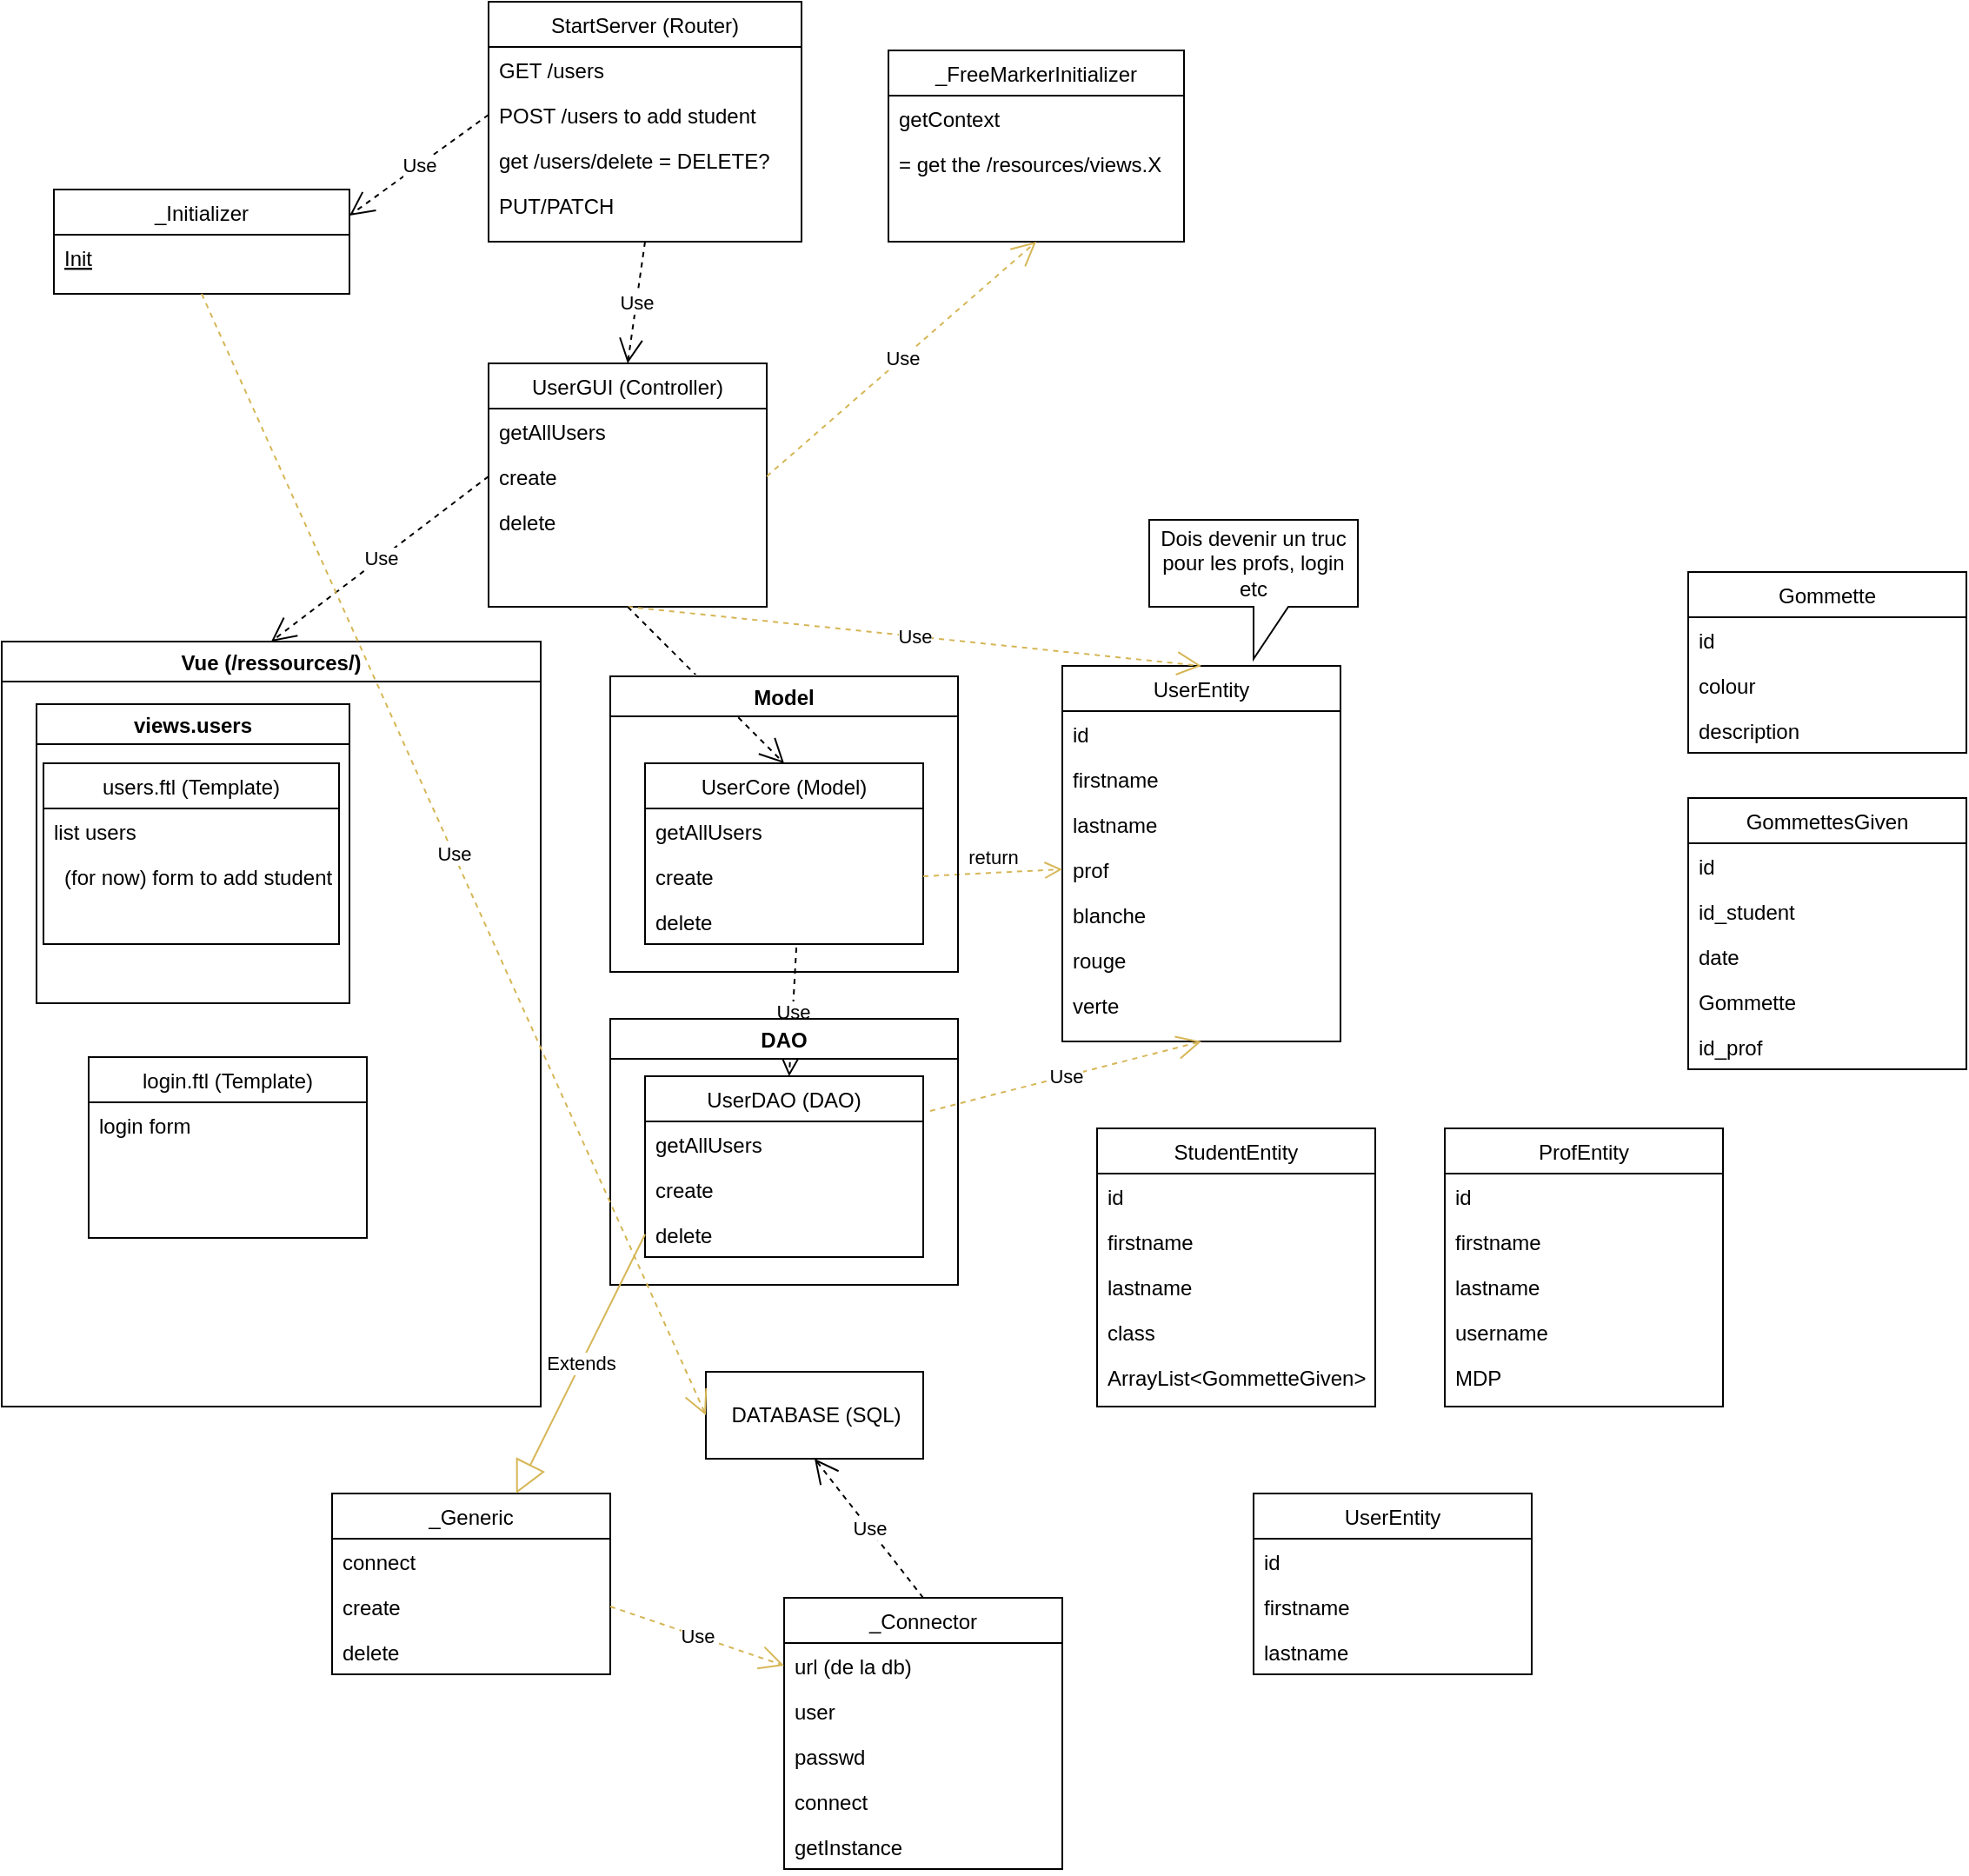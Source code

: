 <mxfile version="17.4.0" type="github">
  <diagram id="C5RBs43oDa-KdzZeNtuy" name="Page-1">
    <mxGraphModel dx="1580" dy="882" grid="1" gridSize="10" guides="1" tooltips="1" connect="1" arrows="1" fold="1" page="1" pageScale="1" pageWidth="827" pageHeight="1169" math="0" shadow="0">
      <root>
        <mxCell id="WIyWlLk6GJQsqaUBKTNV-0" />
        <mxCell id="WIyWlLk6GJQsqaUBKTNV-1" parent="WIyWlLk6GJQsqaUBKTNV-0" />
        <mxCell id="zkfFHV4jXpPFQw0GAbJ--0" value="StartServer (Router)" style="swimlane;fontStyle=0;align=center;verticalAlign=top;childLayout=stackLayout;horizontal=1;startSize=26;horizontalStack=0;resizeParent=1;resizeLast=0;collapsible=1;marginBottom=0;rounded=0;shadow=0;strokeWidth=1;" parent="WIyWlLk6GJQsqaUBKTNV-1" vertex="1">
          <mxGeometry x="300" y="12" width="180" height="138" as="geometry">
            <mxRectangle x="230" y="140" width="160" height="26" as="alternateBounds" />
          </mxGeometry>
        </mxCell>
        <mxCell id="zkfFHV4jXpPFQw0GAbJ--1" value="GET /users" style="text;align=left;verticalAlign=top;spacingLeft=4;spacingRight=4;overflow=hidden;rotatable=0;points=[[0,0.5],[1,0.5]];portConstraint=eastwest;" parent="zkfFHV4jXpPFQw0GAbJ--0" vertex="1">
          <mxGeometry y="26" width="180" height="26" as="geometry" />
        </mxCell>
        <mxCell id="zkfFHV4jXpPFQw0GAbJ--2" value="POST /users to add student" style="text;align=left;verticalAlign=top;spacingLeft=4;spacingRight=4;overflow=hidden;rotatable=0;points=[[0,0.5],[1,0.5]];portConstraint=eastwest;rounded=0;shadow=0;html=0;" parent="zkfFHV4jXpPFQw0GAbJ--0" vertex="1">
          <mxGeometry y="52" width="180" height="26" as="geometry" />
        </mxCell>
        <mxCell id="zkfFHV4jXpPFQw0GAbJ--3" value="get /users/delete = DELETE?" style="text;align=left;verticalAlign=top;spacingLeft=4;spacingRight=4;overflow=hidden;rotatable=0;points=[[0,0.5],[1,0.5]];portConstraint=eastwest;rounded=0;shadow=0;html=0;" parent="zkfFHV4jXpPFQw0GAbJ--0" vertex="1">
          <mxGeometry y="78" width="180" height="26" as="geometry" />
        </mxCell>
        <mxCell id="E8P5AlJkJCPUfDFTDEfM-82" value="PUT/PATCH" style="text;align=left;verticalAlign=top;spacingLeft=4;spacingRight=4;overflow=hidden;rotatable=0;points=[[0,0.5],[1,0.5]];portConstraint=eastwest;rounded=0;shadow=0;html=0;" vertex="1" parent="zkfFHV4jXpPFQw0GAbJ--0">
          <mxGeometry y="104" width="180" height="26" as="geometry" />
        </mxCell>
        <mxCell id="zkfFHV4jXpPFQw0GAbJ--17" value="UserGUI (Controller)" style="swimlane;fontStyle=0;align=center;verticalAlign=top;childLayout=stackLayout;horizontal=1;startSize=26;horizontalStack=0;resizeParent=1;resizeLast=0;collapsible=1;marginBottom=0;rounded=0;shadow=0;strokeWidth=1;" parent="WIyWlLk6GJQsqaUBKTNV-1" vertex="1">
          <mxGeometry x="300" y="220" width="160" height="140" as="geometry">
            <mxRectangle x="550" y="140" width="160" height="26" as="alternateBounds" />
          </mxGeometry>
        </mxCell>
        <mxCell id="zkfFHV4jXpPFQw0GAbJ--18" value="getAllUsers" style="text;align=left;verticalAlign=top;spacingLeft=4;spacingRight=4;overflow=hidden;rotatable=0;points=[[0,0.5],[1,0.5]];portConstraint=eastwest;" parent="zkfFHV4jXpPFQw0GAbJ--17" vertex="1">
          <mxGeometry y="26" width="160" height="26" as="geometry" />
        </mxCell>
        <mxCell id="zkfFHV4jXpPFQw0GAbJ--19" value="create" style="text;align=left;verticalAlign=top;spacingLeft=4;spacingRight=4;overflow=hidden;rotatable=0;points=[[0,0.5],[1,0.5]];portConstraint=eastwest;rounded=0;shadow=0;html=0;" parent="zkfFHV4jXpPFQw0GAbJ--17" vertex="1">
          <mxGeometry y="52" width="160" height="26" as="geometry" />
        </mxCell>
        <mxCell id="zkfFHV4jXpPFQw0GAbJ--20" value="delete" style="text;align=left;verticalAlign=top;spacingLeft=4;spacingRight=4;overflow=hidden;rotatable=0;points=[[0,0.5],[1,0.5]];portConstraint=eastwest;rounded=0;shadow=0;html=0;" parent="zkfFHV4jXpPFQw0GAbJ--17" vertex="1">
          <mxGeometry y="78" width="160" height="26" as="geometry" />
        </mxCell>
        <mxCell id="E8P5AlJkJCPUfDFTDEfM-1" value="_FreeMarkerInitializer" style="swimlane;fontStyle=0;align=center;verticalAlign=top;childLayout=stackLayout;horizontal=1;startSize=26;horizontalStack=0;resizeParent=1;resizeLast=0;collapsible=1;marginBottom=0;rounded=0;shadow=0;strokeWidth=1;" vertex="1" parent="WIyWlLk6GJQsqaUBKTNV-1">
          <mxGeometry x="530" y="40" width="170" height="110" as="geometry">
            <mxRectangle x="550" y="140" width="160" height="26" as="alternateBounds" />
          </mxGeometry>
        </mxCell>
        <mxCell id="E8P5AlJkJCPUfDFTDEfM-2" value="getContext" style="text;align=left;verticalAlign=top;spacingLeft=4;spacingRight=4;overflow=hidden;rotatable=0;points=[[0,0.5],[1,0.5]];portConstraint=eastwest;" vertex="1" parent="E8P5AlJkJCPUfDFTDEfM-1">
          <mxGeometry y="26" width="170" height="26" as="geometry" />
        </mxCell>
        <mxCell id="E8P5AlJkJCPUfDFTDEfM-49" value="= get the /resources/views.X" style="text;align=left;verticalAlign=top;spacingLeft=4;spacingRight=4;overflow=hidden;rotatable=0;points=[[0,0.5],[1,0.5]];portConstraint=eastwest;" vertex="1" parent="E8P5AlJkJCPUfDFTDEfM-1">
          <mxGeometry y="52" width="170" height="26" as="geometry" />
        </mxCell>
        <mxCell id="E8P5AlJkJCPUfDFTDEfM-6" value="UserEntity" style="swimlane;fontStyle=0;align=center;verticalAlign=top;childLayout=stackLayout;horizontal=1;startSize=26;horizontalStack=0;resizeParent=1;resizeLast=0;collapsible=1;marginBottom=0;rounded=0;shadow=0;strokeWidth=1;" vertex="1" parent="WIyWlLk6GJQsqaUBKTNV-1">
          <mxGeometry x="630" y="394" width="160" height="216" as="geometry">
            <mxRectangle x="550" y="140" width="160" height="26" as="alternateBounds" />
          </mxGeometry>
        </mxCell>
        <mxCell id="E8P5AlJkJCPUfDFTDEfM-8" value="id" style="text;align=left;verticalAlign=top;spacingLeft=4;spacingRight=4;overflow=hidden;rotatable=0;points=[[0,0.5],[1,0.5]];portConstraint=eastwest;" vertex="1" parent="E8P5AlJkJCPUfDFTDEfM-6">
          <mxGeometry y="26" width="160" height="26" as="geometry" />
        </mxCell>
        <mxCell id="E8P5AlJkJCPUfDFTDEfM-9" value="firstname" style="text;align=left;verticalAlign=top;spacingLeft=4;spacingRight=4;overflow=hidden;rotatable=0;points=[[0,0.5],[1,0.5]];portConstraint=eastwest;rounded=0;shadow=0;html=0;" vertex="1" parent="E8P5AlJkJCPUfDFTDEfM-6">
          <mxGeometry y="52" width="160" height="26" as="geometry" />
        </mxCell>
        <mxCell id="E8P5AlJkJCPUfDFTDEfM-10" value="lastname" style="text;align=left;verticalAlign=top;spacingLeft=4;spacingRight=4;overflow=hidden;rotatable=0;points=[[0,0.5],[1,0.5]];portConstraint=eastwest;rounded=0;shadow=0;html=0;" vertex="1" parent="E8P5AlJkJCPUfDFTDEfM-6">
          <mxGeometry y="78" width="160" height="26" as="geometry" />
        </mxCell>
        <mxCell id="E8P5AlJkJCPUfDFTDEfM-11" value="prof" style="text;align=left;verticalAlign=top;spacingLeft=4;spacingRight=4;overflow=hidden;rotatable=0;points=[[0,0.5],[1,0.5]];portConstraint=eastwest;rounded=0;shadow=0;html=0;" vertex="1" parent="E8P5AlJkJCPUfDFTDEfM-6">
          <mxGeometry y="104" width="160" height="26" as="geometry" />
        </mxCell>
        <mxCell id="E8P5AlJkJCPUfDFTDEfM-12" value="blanche" style="text;align=left;verticalAlign=top;spacingLeft=4;spacingRight=4;overflow=hidden;rotatable=0;points=[[0,0.5],[1,0.5]];portConstraint=eastwest;rounded=0;shadow=0;html=0;" vertex="1" parent="E8P5AlJkJCPUfDFTDEfM-6">
          <mxGeometry y="130" width="160" height="26" as="geometry" />
        </mxCell>
        <mxCell id="E8P5AlJkJCPUfDFTDEfM-13" value="rouge" style="text;align=left;verticalAlign=top;spacingLeft=4;spacingRight=4;overflow=hidden;rotatable=0;points=[[0,0.5],[1,0.5]];portConstraint=eastwest;rounded=0;shadow=0;html=0;" vertex="1" parent="E8P5AlJkJCPUfDFTDEfM-6">
          <mxGeometry y="156" width="160" height="26" as="geometry" />
        </mxCell>
        <mxCell id="E8P5AlJkJCPUfDFTDEfM-14" value="verte" style="text;align=left;verticalAlign=top;spacingLeft=4;spacingRight=4;overflow=hidden;rotatable=0;points=[[0,0.5],[1,0.5]];portConstraint=eastwest;rounded=0;shadow=0;html=0;" vertex="1" parent="E8P5AlJkJCPUfDFTDEfM-6">
          <mxGeometry y="182" width="160" height="26" as="geometry" />
        </mxCell>
        <mxCell id="E8P5AlJkJCPUfDFTDEfM-15" value="Use" style="endArrow=open;endSize=12;dashed=1;html=1;rounded=0;exitX=0.5;exitY=1;exitDx=0;exitDy=0;entryX=0.5;entryY=0;entryDx=0;entryDy=0;fillColor=#fff2cc;strokeColor=#d6b656;" edge="1" parent="WIyWlLk6GJQsqaUBKTNV-1" source="zkfFHV4jXpPFQw0GAbJ--17" target="E8P5AlJkJCPUfDFTDEfM-6">
          <mxGeometry width="160" relative="1" as="geometry">
            <mxPoint x="320" y="630" as="sourcePoint" />
            <mxPoint x="480" y="630" as="targetPoint" />
          </mxGeometry>
        </mxCell>
        <mxCell id="E8P5AlJkJCPUfDFTDEfM-16" value="UserCore (Model)" style="swimlane;fontStyle=0;align=center;verticalAlign=top;childLayout=stackLayout;horizontal=1;startSize=26;horizontalStack=0;resizeParent=1;resizeLast=0;collapsible=1;marginBottom=0;rounded=0;shadow=0;strokeWidth=1;" vertex="1" parent="WIyWlLk6GJQsqaUBKTNV-1">
          <mxGeometry x="390" y="450" width="160" height="104" as="geometry">
            <mxRectangle x="550" y="140" width="160" height="26" as="alternateBounds" />
          </mxGeometry>
        </mxCell>
        <mxCell id="E8P5AlJkJCPUfDFTDEfM-17" value="getAllUsers" style="text;align=left;verticalAlign=top;spacingLeft=4;spacingRight=4;overflow=hidden;rotatable=0;points=[[0,0.5],[1,0.5]];portConstraint=eastwest;" vertex="1" parent="E8P5AlJkJCPUfDFTDEfM-16">
          <mxGeometry y="26" width="160" height="26" as="geometry" />
        </mxCell>
        <mxCell id="E8P5AlJkJCPUfDFTDEfM-23" value="create" style="text;align=left;verticalAlign=top;spacingLeft=4;spacingRight=4;overflow=hidden;rotatable=0;points=[[0,0.5],[1,0.5]];portConstraint=eastwest;rounded=0;shadow=0;html=0;" vertex="1" parent="E8P5AlJkJCPUfDFTDEfM-16">
          <mxGeometry y="52" width="160" height="26" as="geometry" />
        </mxCell>
        <mxCell id="E8P5AlJkJCPUfDFTDEfM-24" value="delete" style="text;align=left;verticalAlign=top;spacingLeft=4;spacingRight=4;overflow=hidden;rotatable=0;points=[[0,0.5],[1,0.5]];portConstraint=eastwest;rounded=0;shadow=0;html=0;" vertex="1" parent="E8P5AlJkJCPUfDFTDEfM-16">
          <mxGeometry y="78" width="160" height="26" as="geometry" />
        </mxCell>
        <mxCell id="E8P5AlJkJCPUfDFTDEfM-25" value="Use" style="endArrow=open;endSize=12;dashed=1;html=1;rounded=0;exitX=0.5;exitY=1;exitDx=0;exitDy=0;entryX=0.5;entryY=0;entryDx=0;entryDy=0;" edge="1" parent="WIyWlLk6GJQsqaUBKTNV-1" source="zkfFHV4jXpPFQw0GAbJ--17" target="E8P5AlJkJCPUfDFTDEfM-16">
          <mxGeometry width="160" relative="1" as="geometry">
            <mxPoint x="330" y="410" as="sourcePoint" />
            <mxPoint x="490" y="410" as="targetPoint" />
          </mxGeometry>
        </mxCell>
        <mxCell id="E8P5AlJkJCPUfDFTDEfM-26" value="UserDAO (DAO)" style="swimlane;fontStyle=0;align=center;verticalAlign=top;childLayout=stackLayout;horizontal=1;startSize=26;horizontalStack=0;resizeParent=1;resizeLast=0;collapsible=1;marginBottom=0;rounded=0;shadow=0;strokeWidth=1;" vertex="1" parent="WIyWlLk6GJQsqaUBKTNV-1">
          <mxGeometry x="390" y="630" width="160" height="104" as="geometry">
            <mxRectangle x="550" y="140" width="160" height="26" as="alternateBounds" />
          </mxGeometry>
        </mxCell>
        <mxCell id="E8P5AlJkJCPUfDFTDEfM-27" value="getAllUsers" style="text;align=left;verticalAlign=top;spacingLeft=4;spacingRight=4;overflow=hidden;rotatable=0;points=[[0,0.5],[1,0.5]];portConstraint=eastwest;" vertex="1" parent="E8P5AlJkJCPUfDFTDEfM-26">
          <mxGeometry y="26" width="160" height="26" as="geometry" />
        </mxCell>
        <mxCell id="E8P5AlJkJCPUfDFTDEfM-28" value="create" style="text;align=left;verticalAlign=top;spacingLeft=4;spacingRight=4;overflow=hidden;rotatable=0;points=[[0,0.5],[1,0.5]];portConstraint=eastwest;rounded=0;shadow=0;html=0;" vertex="1" parent="E8P5AlJkJCPUfDFTDEfM-26">
          <mxGeometry y="52" width="160" height="26" as="geometry" />
        </mxCell>
        <mxCell id="E8P5AlJkJCPUfDFTDEfM-29" value="delete" style="text;align=left;verticalAlign=top;spacingLeft=4;spacingRight=4;overflow=hidden;rotatable=0;points=[[0,0.5],[1,0.5]];portConstraint=eastwest;rounded=0;shadow=0;html=0;" vertex="1" parent="E8P5AlJkJCPUfDFTDEfM-26">
          <mxGeometry y="78" width="160" height="26" as="geometry" />
        </mxCell>
        <mxCell id="E8P5AlJkJCPUfDFTDEfM-30" value="Use" style="endArrow=open;endSize=12;dashed=1;html=1;rounded=0;exitX=0.544;exitY=1.077;exitDx=0;exitDy=0;exitPerimeter=0;" edge="1" parent="WIyWlLk6GJQsqaUBKTNV-1" source="E8P5AlJkJCPUfDFTDEfM-24" target="E8P5AlJkJCPUfDFTDEfM-26">
          <mxGeometry width="160" relative="1" as="geometry">
            <mxPoint x="330" y="410" as="sourcePoint" />
            <mxPoint x="490" y="410" as="targetPoint" />
          </mxGeometry>
        </mxCell>
        <mxCell id="E8P5AlJkJCPUfDFTDEfM-31" value="DATABASE (SQL)" style="html=1;" vertex="1" parent="WIyWlLk6GJQsqaUBKTNV-1">
          <mxGeometry x="425" y="800" width="125" height="50" as="geometry" />
        </mxCell>
        <mxCell id="E8P5AlJkJCPUfDFTDEfM-33" value="Use" style="endArrow=open;endSize=12;dashed=1;html=1;rounded=0;entryX=0.5;entryY=1;entryDx=0;entryDy=0;exitX=1.025;exitY=0.192;exitDx=0;exitDy=0;exitPerimeter=0;fillColor=#fff2cc;strokeColor=#d6b656;" edge="1" parent="WIyWlLk6GJQsqaUBKTNV-1" source="E8P5AlJkJCPUfDFTDEfM-26" target="E8P5AlJkJCPUfDFTDEfM-6">
          <mxGeometry width="160" relative="1" as="geometry">
            <mxPoint x="560" y="660" as="sourcePoint" />
            <mxPoint x="720" y="660" as="targetPoint" />
          </mxGeometry>
        </mxCell>
        <mxCell id="E8P5AlJkJCPUfDFTDEfM-34" value="return" style="html=1;verticalAlign=bottom;endArrow=open;dashed=1;endSize=8;rounded=0;exitX=1;exitY=0.5;exitDx=0;exitDy=0;entryX=0;entryY=0.5;entryDx=0;entryDy=0;fillColor=#fff2cc;strokeColor=#d6b656;" edge="1" parent="WIyWlLk6GJQsqaUBKTNV-1" source="E8P5AlJkJCPUfDFTDEfM-23" target="E8P5AlJkJCPUfDFTDEfM-11">
          <mxGeometry relative="1" as="geometry">
            <mxPoint x="280" y="490" as="sourcePoint" />
            <mxPoint x="200" y="490" as="targetPoint" />
          </mxGeometry>
        </mxCell>
        <mxCell id="E8P5AlJkJCPUfDFTDEfM-39" value="Vue (/ressources/)" style="swimlane;" vertex="1" parent="WIyWlLk6GJQsqaUBKTNV-1">
          <mxGeometry x="20" y="380" width="310" height="440" as="geometry" />
        </mxCell>
        <mxCell id="E8P5AlJkJCPUfDFTDEfM-35" value="users.ftl (Template)" style="swimlane;fontStyle=0;align=center;verticalAlign=top;childLayout=stackLayout;horizontal=1;startSize=26;horizontalStack=0;resizeParent=1;resizeLast=0;collapsible=1;marginBottom=0;rounded=0;shadow=0;strokeWidth=1;" vertex="1" parent="E8P5AlJkJCPUfDFTDEfM-39">
          <mxGeometry x="24" y="70" width="170" height="104" as="geometry">
            <mxRectangle x="550" y="140" width="160" height="26" as="alternateBounds" />
          </mxGeometry>
        </mxCell>
        <mxCell id="E8P5AlJkJCPUfDFTDEfM-36" value="list users" style="text;align=left;verticalAlign=top;spacingLeft=4;spacingRight=4;overflow=hidden;rotatable=0;points=[[0,0.5],[1,0.5]];portConstraint=eastwest;" vertex="1" parent="E8P5AlJkJCPUfDFTDEfM-35">
          <mxGeometry y="26" width="170" height="26" as="geometry" />
        </mxCell>
        <mxCell id="E8P5AlJkJCPUfDFTDEfM-40" value="login.ftl (Template)" style="swimlane;fontStyle=0;align=center;verticalAlign=top;childLayout=stackLayout;horizontal=1;startSize=26;horizontalStack=0;resizeParent=1;resizeLast=0;collapsible=1;marginBottom=0;rounded=0;shadow=0;strokeWidth=1;" vertex="1" parent="E8P5AlJkJCPUfDFTDEfM-39">
          <mxGeometry x="50" y="239" width="160" height="104" as="geometry">
            <mxRectangle x="550" y="140" width="160" height="26" as="alternateBounds" />
          </mxGeometry>
        </mxCell>
        <mxCell id="E8P5AlJkJCPUfDFTDEfM-41" value="login form" style="text;align=left;verticalAlign=top;spacingLeft=4;spacingRight=4;overflow=hidden;rotatable=0;points=[[0,0.5],[1,0.5]];portConstraint=eastwest;" vertex="1" parent="E8P5AlJkJCPUfDFTDEfM-40">
          <mxGeometry y="26" width="160" height="26" as="geometry" />
        </mxCell>
        <mxCell id="E8P5AlJkJCPUfDFTDEfM-50" value="views.users" style="swimlane;" vertex="1" parent="E8P5AlJkJCPUfDFTDEfM-39">
          <mxGeometry x="20" y="36" width="180" height="172" as="geometry" />
        </mxCell>
        <mxCell id="E8P5AlJkJCPUfDFTDEfM-51" value="(for now) form to add student" style="text;align=left;verticalAlign=top;spacingLeft=4;spacingRight=4;overflow=hidden;rotatable=0;points=[[0,0.5],[1,0.5]];portConstraint=eastwest;rounded=0;shadow=0;html=0;" vertex="1" parent="E8P5AlJkJCPUfDFTDEfM-50">
          <mxGeometry x="10" y="86" width="170" height="26" as="geometry" />
        </mxCell>
        <mxCell id="E8P5AlJkJCPUfDFTDEfM-45" value="Use" style="endArrow=open;endSize=12;dashed=1;html=1;rounded=0;entryX=0.5;entryY=0;entryDx=0;entryDy=0;exitX=0;exitY=0.5;exitDx=0;exitDy=0;" edge="1" parent="WIyWlLk6GJQsqaUBKTNV-1" source="zkfFHV4jXpPFQw0GAbJ--19" target="E8P5AlJkJCPUfDFTDEfM-39">
          <mxGeometry width="160" relative="1" as="geometry">
            <mxPoint x="130" y="320" as="sourcePoint" />
            <mxPoint x="290" y="320" as="targetPoint" />
          </mxGeometry>
        </mxCell>
        <mxCell id="E8P5AlJkJCPUfDFTDEfM-46" value="Use" style="endArrow=open;endSize=12;dashed=1;html=1;rounded=0;exitX=1;exitY=0.5;exitDx=0;exitDy=0;entryX=0.5;entryY=1;entryDx=0;entryDy=0;fillColor=#fff2cc;strokeColor=#d6b656;" edge="1" parent="WIyWlLk6GJQsqaUBKTNV-1" source="zkfFHV4jXpPFQw0GAbJ--19" target="E8P5AlJkJCPUfDFTDEfM-1">
          <mxGeometry width="160" relative="1" as="geometry">
            <mxPoint x="630" y="230" as="sourcePoint" />
            <mxPoint x="790" y="230" as="targetPoint" />
          </mxGeometry>
        </mxCell>
        <mxCell id="E8P5AlJkJCPUfDFTDEfM-47" value="Model" style="swimlane;" vertex="1" parent="WIyWlLk6GJQsqaUBKTNV-1">
          <mxGeometry x="370" y="400" width="200" height="170" as="geometry" />
        </mxCell>
        <mxCell id="E8P5AlJkJCPUfDFTDEfM-48" value="DAO" style="swimlane;" vertex="1" parent="WIyWlLk6GJQsqaUBKTNV-1">
          <mxGeometry x="370" y="597" width="200" height="153" as="geometry" />
        </mxCell>
        <mxCell id="E8P5AlJkJCPUfDFTDEfM-52" value="Use" style="endArrow=open;endSize=12;dashed=1;html=1;rounded=0;exitX=0.5;exitY=1;exitDx=0;exitDy=0;entryX=0.5;entryY=0;entryDx=0;entryDy=0;" edge="1" parent="WIyWlLk6GJQsqaUBKTNV-1" source="zkfFHV4jXpPFQw0GAbJ--0" target="zkfFHV4jXpPFQw0GAbJ--17">
          <mxGeometry width="160" relative="1" as="geometry">
            <mxPoint x="180" y="190" as="sourcePoint" />
            <mxPoint x="340" y="190" as="targetPoint" />
          </mxGeometry>
        </mxCell>
        <mxCell id="E8P5AlJkJCPUfDFTDEfM-53" value="StudentEntity" style="swimlane;fontStyle=0;align=center;verticalAlign=top;childLayout=stackLayout;horizontal=1;startSize=26;horizontalStack=0;resizeParent=1;resizeLast=0;collapsible=1;marginBottom=0;rounded=0;shadow=0;strokeWidth=1;" vertex="1" parent="WIyWlLk6GJQsqaUBKTNV-1">
          <mxGeometry x="650" y="660" width="160" height="160" as="geometry">
            <mxRectangle x="550" y="140" width="160" height="26" as="alternateBounds" />
          </mxGeometry>
        </mxCell>
        <mxCell id="E8P5AlJkJCPUfDFTDEfM-54" value="id" style="text;align=left;verticalAlign=top;spacingLeft=4;spacingRight=4;overflow=hidden;rotatable=0;points=[[0,0.5],[1,0.5]];portConstraint=eastwest;" vertex="1" parent="E8P5AlJkJCPUfDFTDEfM-53">
          <mxGeometry y="26" width="160" height="26" as="geometry" />
        </mxCell>
        <mxCell id="E8P5AlJkJCPUfDFTDEfM-55" value="firstname" style="text;align=left;verticalAlign=top;spacingLeft=4;spacingRight=4;overflow=hidden;rotatable=0;points=[[0,0.5],[1,0.5]];portConstraint=eastwest;rounded=0;shadow=0;html=0;" vertex="1" parent="E8P5AlJkJCPUfDFTDEfM-53">
          <mxGeometry y="52" width="160" height="26" as="geometry" />
        </mxCell>
        <mxCell id="E8P5AlJkJCPUfDFTDEfM-56" value="lastname" style="text;align=left;verticalAlign=top;spacingLeft=4;spacingRight=4;overflow=hidden;rotatable=0;points=[[0,0.5],[1,0.5]];portConstraint=eastwest;rounded=0;shadow=0;html=0;" vertex="1" parent="E8P5AlJkJCPUfDFTDEfM-53">
          <mxGeometry y="78" width="160" height="26" as="geometry" />
        </mxCell>
        <mxCell id="E8P5AlJkJCPUfDFTDEfM-57" value="class" style="text;align=left;verticalAlign=top;spacingLeft=4;spacingRight=4;overflow=hidden;rotatable=0;points=[[0,0.5],[1,0.5]];portConstraint=eastwest;rounded=0;shadow=0;html=0;" vertex="1" parent="E8P5AlJkJCPUfDFTDEfM-53">
          <mxGeometry y="104" width="160" height="26" as="geometry" />
        </mxCell>
        <mxCell id="E8P5AlJkJCPUfDFTDEfM-58" value="ArrayList&lt;GommetteGiven&gt;" style="text;align=left;verticalAlign=top;spacingLeft=4;spacingRight=4;overflow=hidden;rotatable=0;points=[[0,0.5],[1,0.5]];portConstraint=eastwest;rounded=0;shadow=0;html=0;" vertex="1" parent="E8P5AlJkJCPUfDFTDEfM-53">
          <mxGeometry y="130" width="160" height="26" as="geometry" />
        </mxCell>
        <mxCell id="E8P5AlJkJCPUfDFTDEfM-61" value="Dois devenir un truc pour les profs, login etc" style="shape=callout;whiteSpace=wrap;html=1;perimeter=calloutPerimeter;" vertex="1" parent="WIyWlLk6GJQsqaUBKTNV-1">
          <mxGeometry x="680" y="310" width="120" height="80" as="geometry" />
        </mxCell>
        <mxCell id="E8P5AlJkJCPUfDFTDEfM-62" value="_Initializer" style="swimlane;fontStyle=0;align=center;verticalAlign=top;childLayout=stackLayout;horizontal=1;startSize=26;horizontalStack=0;resizeParent=1;resizeLast=0;collapsible=1;marginBottom=0;rounded=0;shadow=0;strokeWidth=1;" vertex="1" parent="WIyWlLk6GJQsqaUBKTNV-1">
          <mxGeometry x="50" y="120" width="170" height="60" as="geometry">
            <mxRectangle x="550" y="140" width="160" height="26" as="alternateBounds" />
          </mxGeometry>
        </mxCell>
        <mxCell id="E8P5AlJkJCPUfDFTDEfM-63" value="Init" style="text;align=left;verticalAlign=top;spacingLeft=4;spacingRight=4;overflow=hidden;rotatable=0;points=[[0,0.5],[1,0.5]];portConstraint=eastwest;fontStyle=4" vertex="1" parent="E8P5AlJkJCPUfDFTDEfM-62">
          <mxGeometry y="26" width="170" height="26" as="geometry" />
        </mxCell>
        <mxCell id="E8P5AlJkJCPUfDFTDEfM-66" value="Use" style="endArrow=open;endSize=12;dashed=1;html=1;rounded=0;exitX=0.5;exitY=1;exitDx=0;exitDy=0;entryX=0;entryY=0.5;entryDx=0;entryDy=0;fillColor=#fff2cc;strokeColor=#d6b656;" edge="1" parent="WIyWlLk6GJQsqaUBKTNV-1" source="E8P5AlJkJCPUfDFTDEfM-62" target="E8P5AlJkJCPUfDFTDEfM-31">
          <mxGeometry width="160" relative="1" as="geometry">
            <mxPoint x="330" y="590" as="sourcePoint" />
            <mxPoint x="490" y="590" as="targetPoint" />
          </mxGeometry>
        </mxCell>
        <mxCell id="E8P5AlJkJCPUfDFTDEfM-65" value="Use" style="endArrow=open;endSize=12;dashed=1;html=1;rounded=0;exitX=0;exitY=0.5;exitDx=0;exitDy=0;entryX=1;entryY=0.25;entryDx=0;entryDy=0;" edge="1" parent="WIyWlLk6GJQsqaUBKTNV-1" source="zkfFHV4jXpPFQw0GAbJ--2" target="E8P5AlJkJCPUfDFTDEfM-62">
          <mxGeometry width="160" relative="1" as="geometry">
            <mxPoint x="330" y="290" as="sourcePoint" />
            <mxPoint x="490" y="290" as="targetPoint" />
          </mxGeometry>
        </mxCell>
        <mxCell id="E8P5AlJkJCPUfDFTDEfM-67" value="_Generic" style="swimlane;fontStyle=0;align=center;verticalAlign=top;childLayout=stackLayout;horizontal=1;startSize=26;horizontalStack=0;resizeParent=1;resizeLast=0;collapsible=1;marginBottom=0;rounded=0;shadow=0;strokeWidth=1;" vertex="1" parent="WIyWlLk6GJQsqaUBKTNV-1">
          <mxGeometry x="210" y="870" width="160" height="104" as="geometry">
            <mxRectangle x="550" y="140" width="160" height="26" as="alternateBounds" />
          </mxGeometry>
        </mxCell>
        <mxCell id="E8P5AlJkJCPUfDFTDEfM-68" value="connect" style="text;align=left;verticalAlign=top;spacingLeft=4;spacingRight=4;overflow=hidden;rotatable=0;points=[[0,0.5],[1,0.5]];portConstraint=eastwest;" vertex="1" parent="E8P5AlJkJCPUfDFTDEfM-67">
          <mxGeometry y="26" width="160" height="26" as="geometry" />
        </mxCell>
        <mxCell id="E8P5AlJkJCPUfDFTDEfM-69" value="create" style="text;align=left;verticalAlign=top;spacingLeft=4;spacingRight=4;overflow=hidden;rotatable=0;points=[[0,0.5],[1,0.5]];portConstraint=eastwest;rounded=0;shadow=0;html=0;" vertex="1" parent="E8P5AlJkJCPUfDFTDEfM-67">
          <mxGeometry y="52" width="160" height="26" as="geometry" />
        </mxCell>
        <mxCell id="E8P5AlJkJCPUfDFTDEfM-70" value="delete" style="text;align=left;verticalAlign=top;spacingLeft=4;spacingRight=4;overflow=hidden;rotatable=0;points=[[0,0.5],[1,0.5]];portConstraint=eastwest;rounded=0;shadow=0;html=0;" vertex="1" parent="E8P5AlJkJCPUfDFTDEfM-67">
          <mxGeometry y="78" width="160" height="26" as="geometry" />
        </mxCell>
        <mxCell id="E8P5AlJkJCPUfDFTDEfM-71" value="Extends" style="endArrow=block;endSize=16;endFill=0;html=1;rounded=0;exitX=0;exitY=0.5;exitDx=0;exitDy=0;fillColor=#fff2cc;strokeColor=#d6b656;" edge="1" parent="WIyWlLk6GJQsqaUBKTNV-1" source="E8P5AlJkJCPUfDFTDEfM-29" target="E8P5AlJkJCPUfDFTDEfM-67">
          <mxGeometry width="160" relative="1" as="geometry">
            <mxPoint x="330" y="650" as="sourcePoint" />
            <mxPoint x="490" y="650" as="targetPoint" />
          </mxGeometry>
        </mxCell>
        <mxCell id="E8P5AlJkJCPUfDFTDEfM-72" value="_Connector" style="swimlane;fontStyle=0;align=center;verticalAlign=top;childLayout=stackLayout;horizontal=1;startSize=26;horizontalStack=0;resizeParent=1;resizeLast=0;collapsible=1;marginBottom=0;rounded=0;shadow=0;strokeWidth=1;" vertex="1" parent="WIyWlLk6GJQsqaUBKTNV-1">
          <mxGeometry x="470" y="930" width="160" height="156" as="geometry">
            <mxRectangle x="550" y="140" width="160" height="26" as="alternateBounds" />
          </mxGeometry>
        </mxCell>
        <mxCell id="E8P5AlJkJCPUfDFTDEfM-73" value="url (de la db)" style="text;align=left;verticalAlign=top;spacingLeft=4;spacingRight=4;overflow=hidden;rotatable=0;points=[[0,0.5],[1,0.5]];portConstraint=eastwest;" vertex="1" parent="E8P5AlJkJCPUfDFTDEfM-72">
          <mxGeometry y="26" width="160" height="26" as="geometry" />
        </mxCell>
        <mxCell id="E8P5AlJkJCPUfDFTDEfM-74" value="user" style="text;align=left;verticalAlign=top;spacingLeft=4;spacingRight=4;overflow=hidden;rotatable=0;points=[[0,0.5],[1,0.5]];portConstraint=eastwest;rounded=0;shadow=0;html=0;" vertex="1" parent="E8P5AlJkJCPUfDFTDEfM-72">
          <mxGeometry y="52" width="160" height="26" as="geometry" />
        </mxCell>
        <mxCell id="E8P5AlJkJCPUfDFTDEfM-75" value="passwd" style="text;align=left;verticalAlign=top;spacingLeft=4;spacingRight=4;overflow=hidden;rotatable=0;points=[[0,0.5],[1,0.5]];portConstraint=eastwest;rounded=0;shadow=0;html=0;" vertex="1" parent="E8P5AlJkJCPUfDFTDEfM-72">
          <mxGeometry y="78" width="160" height="26" as="geometry" />
        </mxCell>
        <mxCell id="E8P5AlJkJCPUfDFTDEfM-76" value="connect" style="text;align=left;verticalAlign=top;spacingLeft=4;spacingRight=4;overflow=hidden;rotatable=0;points=[[0,0.5],[1,0.5]];portConstraint=eastwest;rounded=0;shadow=0;html=0;" vertex="1" parent="E8P5AlJkJCPUfDFTDEfM-72">
          <mxGeometry y="104" width="160" height="26" as="geometry" />
        </mxCell>
        <mxCell id="E8P5AlJkJCPUfDFTDEfM-77" value="getInstance" style="text;align=left;verticalAlign=top;spacingLeft=4;spacingRight=4;overflow=hidden;rotatable=0;points=[[0,0.5],[1,0.5]];portConstraint=eastwest;rounded=0;shadow=0;html=0;" vertex="1" parent="E8P5AlJkJCPUfDFTDEfM-72">
          <mxGeometry y="130" width="160" height="26" as="geometry" />
        </mxCell>
        <mxCell id="E8P5AlJkJCPUfDFTDEfM-78" value="Use" style="endArrow=open;endSize=12;dashed=1;html=1;rounded=0;exitX=1;exitY=0.5;exitDx=0;exitDy=0;entryX=0;entryY=0.5;entryDx=0;entryDy=0;fillColor=#fff2cc;strokeColor=#d6b656;" edge="1" parent="WIyWlLk6GJQsqaUBKTNV-1" source="E8P5AlJkJCPUfDFTDEfM-69" target="E8P5AlJkJCPUfDFTDEfM-73">
          <mxGeometry width="160" relative="1" as="geometry">
            <mxPoint x="180" y="1100" as="sourcePoint" />
            <mxPoint x="340" y="1100" as="targetPoint" />
          </mxGeometry>
        </mxCell>
        <mxCell id="E8P5AlJkJCPUfDFTDEfM-79" value="Use" style="endArrow=open;endSize=12;dashed=1;html=1;rounded=0;exitX=0.5;exitY=0;exitDx=0;exitDy=0;entryX=0.5;entryY=1;entryDx=0;entryDy=0;" edge="1" parent="WIyWlLk6GJQsqaUBKTNV-1" source="E8P5AlJkJCPUfDFTDEfM-72" target="E8P5AlJkJCPUfDFTDEfM-31">
          <mxGeometry width="160" relative="1" as="geometry">
            <mxPoint x="180" y="1100" as="sourcePoint" />
            <mxPoint x="340" y="1100" as="targetPoint" />
          </mxGeometry>
        </mxCell>
        <mxCell id="E8P5AlJkJCPUfDFTDEfM-83" value="ProfEntity" style="swimlane;fontStyle=0;align=center;verticalAlign=top;childLayout=stackLayout;horizontal=1;startSize=26;horizontalStack=0;resizeParent=1;resizeLast=0;collapsible=1;marginBottom=0;rounded=0;shadow=0;strokeWidth=1;" vertex="1" parent="WIyWlLk6GJQsqaUBKTNV-1">
          <mxGeometry x="850" y="660" width="160" height="160" as="geometry">
            <mxRectangle x="550" y="140" width="160" height="26" as="alternateBounds" />
          </mxGeometry>
        </mxCell>
        <mxCell id="E8P5AlJkJCPUfDFTDEfM-84" value="id" style="text;align=left;verticalAlign=top;spacingLeft=4;spacingRight=4;overflow=hidden;rotatable=0;points=[[0,0.5],[1,0.5]];portConstraint=eastwest;" vertex="1" parent="E8P5AlJkJCPUfDFTDEfM-83">
          <mxGeometry y="26" width="160" height="26" as="geometry" />
        </mxCell>
        <mxCell id="E8P5AlJkJCPUfDFTDEfM-85" value="firstname" style="text;align=left;verticalAlign=top;spacingLeft=4;spacingRight=4;overflow=hidden;rotatable=0;points=[[0,0.5],[1,0.5]];portConstraint=eastwest;rounded=0;shadow=0;html=0;" vertex="1" parent="E8P5AlJkJCPUfDFTDEfM-83">
          <mxGeometry y="52" width="160" height="26" as="geometry" />
        </mxCell>
        <mxCell id="E8P5AlJkJCPUfDFTDEfM-86" value="lastname" style="text;align=left;verticalAlign=top;spacingLeft=4;spacingRight=4;overflow=hidden;rotatable=0;points=[[0,0.5],[1,0.5]];portConstraint=eastwest;rounded=0;shadow=0;html=0;" vertex="1" parent="E8P5AlJkJCPUfDFTDEfM-83">
          <mxGeometry y="78" width="160" height="26" as="geometry" />
        </mxCell>
        <mxCell id="E8P5AlJkJCPUfDFTDEfM-87" value="username" style="text;align=left;verticalAlign=top;spacingLeft=4;spacingRight=4;overflow=hidden;rotatable=0;points=[[0,0.5],[1,0.5]];portConstraint=eastwest;rounded=0;shadow=0;html=0;" vertex="1" parent="E8P5AlJkJCPUfDFTDEfM-83">
          <mxGeometry y="104" width="160" height="26" as="geometry" />
        </mxCell>
        <mxCell id="E8P5AlJkJCPUfDFTDEfM-88" value="MDP" style="text;align=left;verticalAlign=top;spacingLeft=4;spacingRight=4;overflow=hidden;rotatable=0;points=[[0,0.5],[1,0.5]];portConstraint=eastwest;rounded=0;shadow=0;html=0;" vertex="1" parent="E8P5AlJkJCPUfDFTDEfM-83">
          <mxGeometry y="130" width="160" height="26" as="geometry" />
        </mxCell>
        <mxCell id="E8P5AlJkJCPUfDFTDEfM-89" value="UserEntity" style="swimlane;fontStyle=0;align=center;verticalAlign=top;childLayout=stackLayout;horizontal=1;startSize=26;horizontalStack=0;resizeParent=1;resizeLast=0;collapsible=1;marginBottom=0;rounded=0;shadow=0;strokeWidth=1;" vertex="1" parent="WIyWlLk6GJQsqaUBKTNV-1">
          <mxGeometry x="740" y="870" width="160" height="104" as="geometry">
            <mxRectangle x="550" y="140" width="160" height="26" as="alternateBounds" />
          </mxGeometry>
        </mxCell>
        <mxCell id="E8P5AlJkJCPUfDFTDEfM-90" value="id" style="text;align=left;verticalAlign=top;spacingLeft=4;spacingRight=4;overflow=hidden;rotatable=0;points=[[0,0.5],[1,0.5]];portConstraint=eastwest;" vertex="1" parent="E8P5AlJkJCPUfDFTDEfM-89">
          <mxGeometry y="26" width="160" height="26" as="geometry" />
        </mxCell>
        <mxCell id="E8P5AlJkJCPUfDFTDEfM-91" value="firstname" style="text;align=left;verticalAlign=top;spacingLeft=4;spacingRight=4;overflow=hidden;rotatable=0;points=[[0,0.5],[1,0.5]];portConstraint=eastwest;rounded=0;shadow=0;html=0;" vertex="1" parent="E8P5AlJkJCPUfDFTDEfM-89">
          <mxGeometry y="52" width="160" height="26" as="geometry" />
        </mxCell>
        <mxCell id="E8P5AlJkJCPUfDFTDEfM-92" value="lastname" style="text;align=left;verticalAlign=top;spacingLeft=4;spacingRight=4;overflow=hidden;rotatable=0;points=[[0,0.5],[1,0.5]];portConstraint=eastwest;rounded=0;shadow=0;html=0;" vertex="1" parent="E8P5AlJkJCPUfDFTDEfM-89">
          <mxGeometry y="78" width="160" height="26" as="geometry" />
        </mxCell>
        <mxCell id="E8P5AlJkJCPUfDFTDEfM-95" value="Gommette" style="swimlane;fontStyle=0;align=center;verticalAlign=top;childLayout=stackLayout;horizontal=1;startSize=26;horizontalStack=0;resizeParent=1;resizeLast=0;collapsible=1;marginBottom=0;rounded=0;shadow=0;strokeWidth=1;" vertex="1" parent="WIyWlLk6GJQsqaUBKTNV-1">
          <mxGeometry x="990" y="340" width="160" height="104" as="geometry">
            <mxRectangle x="550" y="140" width="160" height="26" as="alternateBounds" />
          </mxGeometry>
        </mxCell>
        <mxCell id="E8P5AlJkJCPUfDFTDEfM-96" value="id" style="text;align=left;verticalAlign=top;spacingLeft=4;spacingRight=4;overflow=hidden;rotatable=0;points=[[0,0.5],[1,0.5]];portConstraint=eastwest;" vertex="1" parent="E8P5AlJkJCPUfDFTDEfM-95">
          <mxGeometry y="26" width="160" height="26" as="geometry" />
        </mxCell>
        <mxCell id="E8P5AlJkJCPUfDFTDEfM-97" value="colour" style="text;align=left;verticalAlign=top;spacingLeft=4;spacingRight=4;overflow=hidden;rotatable=0;points=[[0,0.5],[1,0.5]];portConstraint=eastwest;rounded=0;shadow=0;html=0;" vertex="1" parent="E8P5AlJkJCPUfDFTDEfM-95">
          <mxGeometry y="52" width="160" height="26" as="geometry" />
        </mxCell>
        <mxCell id="E8P5AlJkJCPUfDFTDEfM-98" value="description" style="text;align=left;verticalAlign=top;spacingLeft=4;spacingRight=4;overflow=hidden;rotatable=0;points=[[0,0.5],[1,0.5]];portConstraint=eastwest;rounded=0;shadow=0;html=0;" vertex="1" parent="E8P5AlJkJCPUfDFTDEfM-95">
          <mxGeometry y="78" width="160" height="26" as="geometry" />
        </mxCell>
        <mxCell id="E8P5AlJkJCPUfDFTDEfM-101" value="GommettesGiven" style="swimlane;fontStyle=0;align=center;verticalAlign=top;childLayout=stackLayout;horizontal=1;startSize=26;horizontalStack=0;resizeParent=1;resizeLast=0;collapsible=1;marginBottom=0;rounded=0;shadow=0;strokeWidth=1;" vertex="1" parent="WIyWlLk6GJQsqaUBKTNV-1">
          <mxGeometry x="990" y="470" width="160" height="156" as="geometry">
            <mxRectangle x="550" y="140" width="160" height="26" as="alternateBounds" />
          </mxGeometry>
        </mxCell>
        <mxCell id="E8P5AlJkJCPUfDFTDEfM-102" value="id" style="text;align=left;verticalAlign=top;spacingLeft=4;spacingRight=4;overflow=hidden;rotatable=0;points=[[0,0.5],[1,0.5]];portConstraint=eastwest;" vertex="1" parent="E8P5AlJkJCPUfDFTDEfM-101">
          <mxGeometry y="26" width="160" height="26" as="geometry" />
        </mxCell>
        <mxCell id="E8P5AlJkJCPUfDFTDEfM-103" value="id_student" style="text;align=left;verticalAlign=top;spacingLeft=4;spacingRight=4;overflow=hidden;rotatable=0;points=[[0,0.5],[1,0.5]];portConstraint=eastwest;rounded=0;shadow=0;html=0;" vertex="1" parent="E8P5AlJkJCPUfDFTDEfM-101">
          <mxGeometry y="52" width="160" height="26" as="geometry" />
        </mxCell>
        <mxCell id="E8P5AlJkJCPUfDFTDEfM-104" value="date" style="text;align=left;verticalAlign=top;spacingLeft=4;spacingRight=4;overflow=hidden;rotatable=0;points=[[0,0.5],[1,0.5]];portConstraint=eastwest;rounded=0;shadow=0;html=0;" vertex="1" parent="E8P5AlJkJCPUfDFTDEfM-101">
          <mxGeometry y="78" width="160" height="26" as="geometry" />
        </mxCell>
        <mxCell id="E8P5AlJkJCPUfDFTDEfM-105" value="Gommette" style="text;align=left;verticalAlign=top;spacingLeft=4;spacingRight=4;overflow=hidden;rotatable=0;points=[[0,0.5],[1,0.5]];portConstraint=eastwest;rounded=0;shadow=0;html=0;" vertex="1" parent="E8P5AlJkJCPUfDFTDEfM-101">
          <mxGeometry y="104" width="160" height="26" as="geometry" />
        </mxCell>
        <mxCell id="E8P5AlJkJCPUfDFTDEfM-106" value="id_prof" style="text;align=left;verticalAlign=top;spacingLeft=4;spacingRight=4;overflow=hidden;rotatable=0;points=[[0,0.5],[1,0.5]];portConstraint=eastwest;rounded=0;shadow=0;html=0;" vertex="1" parent="E8P5AlJkJCPUfDFTDEfM-101">
          <mxGeometry y="130" width="160" height="26" as="geometry" />
        </mxCell>
      </root>
    </mxGraphModel>
  </diagram>
</mxfile>
